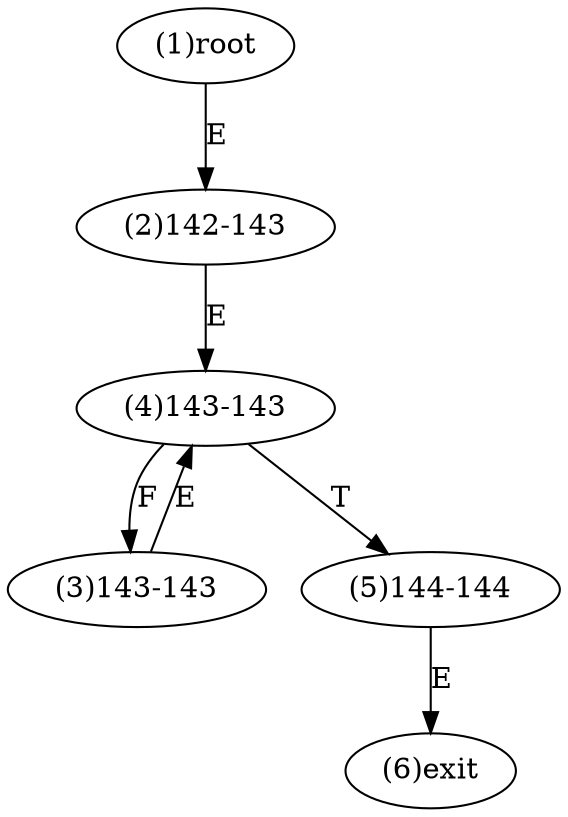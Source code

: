 digraph "" { 
1[ label="(1)root"];
2[ label="(2)142-143"];
3[ label="(3)143-143"];
4[ label="(4)143-143"];
5[ label="(5)144-144"];
6[ label="(6)exit"];
1->2[ label="E"];
2->4[ label="E"];
3->4[ label="E"];
4->3[ label="F"];
4->5[ label="T"];
5->6[ label="E"];
}